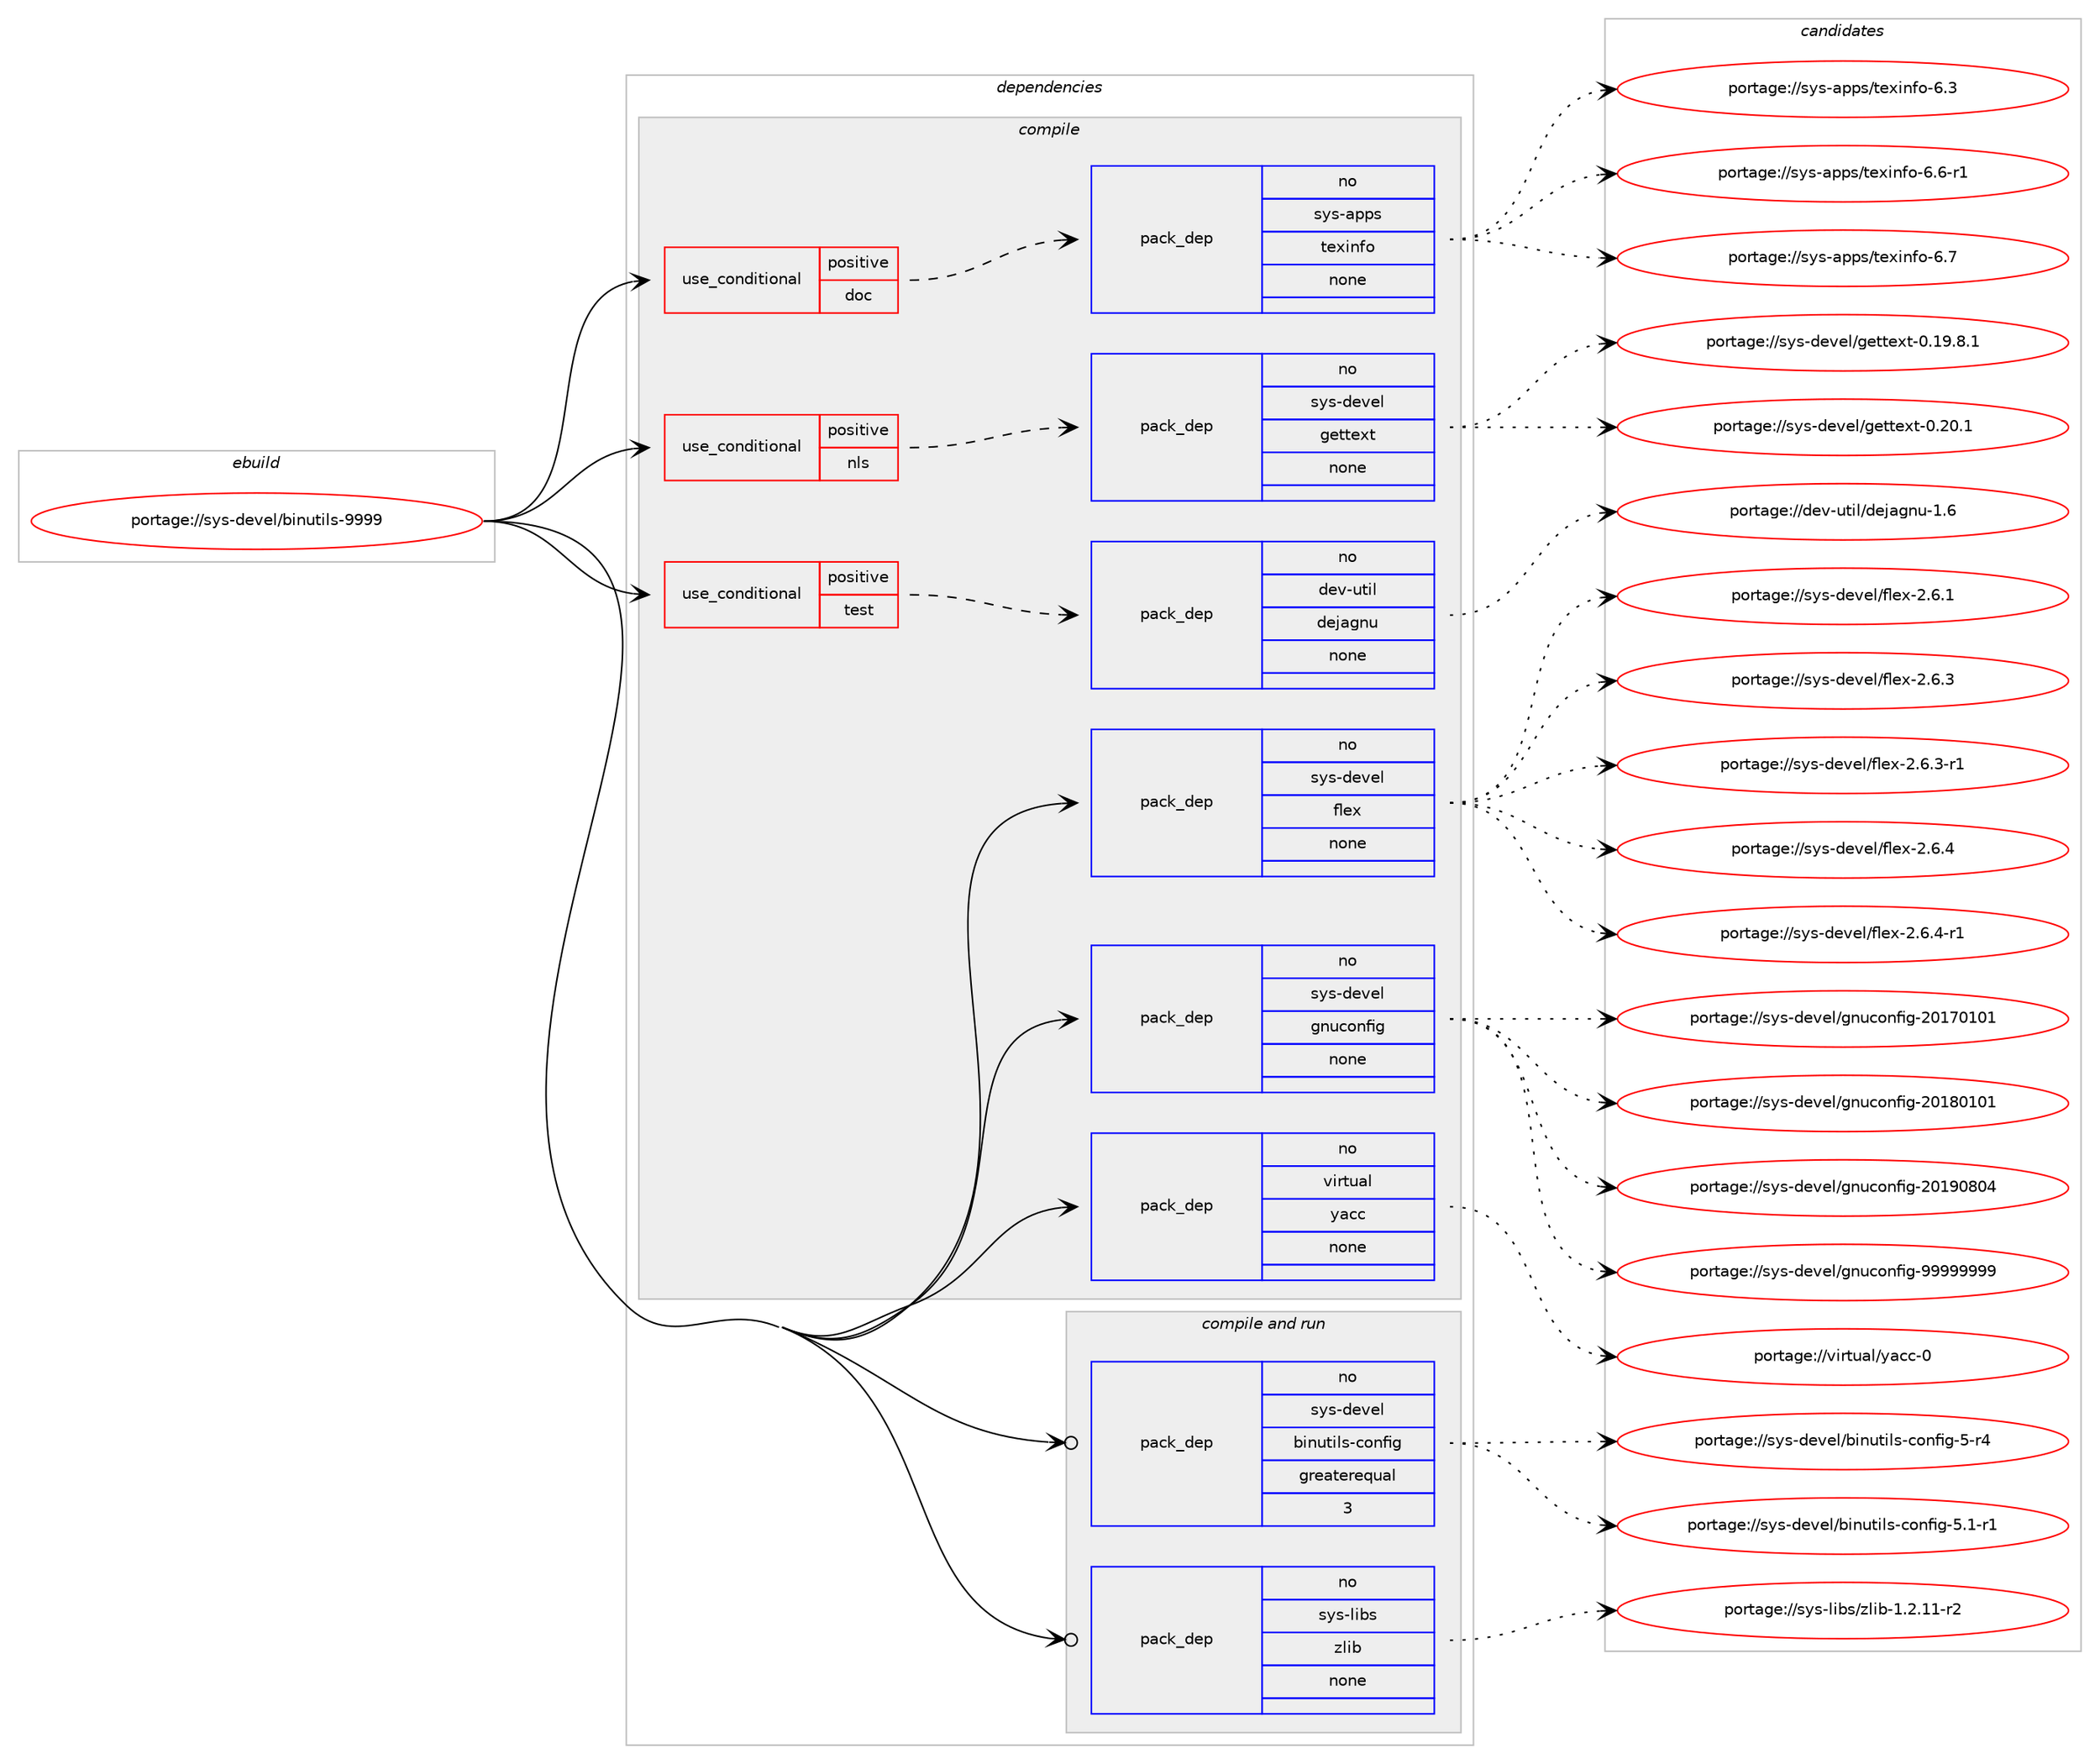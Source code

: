 digraph prolog {

# *************
# Graph options
# *************

newrank=true;
concentrate=true;
compound=true;
graph [rankdir=LR,fontname=Helvetica,fontsize=10,ranksep=1.5];#, ranksep=2.5, nodesep=0.2];
edge  [arrowhead=vee];
node  [fontname=Helvetica,fontsize=10];

# **********
# The ebuild
# **********

subgraph cluster_leftcol {
color=gray;
rank=same;
label=<<i>ebuild</i>>;
id [label="portage://sys-devel/binutils-9999", color=red, width=4, href="../sys-devel/binutils-9999.svg"];
}

# ****************
# The dependencies
# ****************

subgraph cluster_midcol {
color=gray;
label=<<i>dependencies</i>>;
subgraph cluster_compile {
fillcolor="#eeeeee";
style=filled;
label=<<i>compile</i>>;
subgraph cond102118 {
dependency421704 [label=<<TABLE BORDER="0" CELLBORDER="1" CELLSPACING="0" CELLPADDING="4"><TR><TD ROWSPAN="3" CELLPADDING="10">use_conditional</TD></TR><TR><TD>positive</TD></TR><TR><TD>doc</TD></TR></TABLE>>, shape=none, color=red];
subgraph pack312546 {
dependency421705 [label=<<TABLE BORDER="0" CELLBORDER="1" CELLSPACING="0" CELLPADDING="4" WIDTH="220"><TR><TD ROWSPAN="6" CELLPADDING="30">pack_dep</TD></TR><TR><TD WIDTH="110">no</TD></TR><TR><TD>sys-apps</TD></TR><TR><TD>texinfo</TD></TR><TR><TD>none</TD></TR><TR><TD></TD></TR></TABLE>>, shape=none, color=blue];
}
dependency421704:e -> dependency421705:w [weight=20,style="dashed",arrowhead="vee"];
}
id:e -> dependency421704:w [weight=20,style="solid",arrowhead="vee"];
subgraph cond102119 {
dependency421706 [label=<<TABLE BORDER="0" CELLBORDER="1" CELLSPACING="0" CELLPADDING="4"><TR><TD ROWSPAN="3" CELLPADDING="10">use_conditional</TD></TR><TR><TD>positive</TD></TR><TR><TD>nls</TD></TR></TABLE>>, shape=none, color=red];
subgraph pack312547 {
dependency421707 [label=<<TABLE BORDER="0" CELLBORDER="1" CELLSPACING="0" CELLPADDING="4" WIDTH="220"><TR><TD ROWSPAN="6" CELLPADDING="30">pack_dep</TD></TR><TR><TD WIDTH="110">no</TD></TR><TR><TD>sys-devel</TD></TR><TR><TD>gettext</TD></TR><TR><TD>none</TD></TR><TR><TD></TD></TR></TABLE>>, shape=none, color=blue];
}
dependency421706:e -> dependency421707:w [weight=20,style="dashed",arrowhead="vee"];
}
id:e -> dependency421706:w [weight=20,style="solid",arrowhead="vee"];
subgraph cond102120 {
dependency421708 [label=<<TABLE BORDER="0" CELLBORDER="1" CELLSPACING="0" CELLPADDING="4"><TR><TD ROWSPAN="3" CELLPADDING="10">use_conditional</TD></TR><TR><TD>positive</TD></TR><TR><TD>test</TD></TR></TABLE>>, shape=none, color=red];
subgraph pack312548 {
dependency421709 [label=<<TABLE BORDER="0" CELLBORDER="1" CELLSPACING="0" CELLPADDING="4" WIDTH="220"><TR><TD ROWSPAN="6" CELLPADDING="30">pack_dep</TD></TR><TR><TD WIDTH="110">no</TD></TR><TR><TD>dev-util</TD></TR><TR><TD>dejagnu</TD></TR><TR><TD>none</TD></TR><TR><TD></TD></TR></TABLE>>, shape=none, color=blue];
}
dependency421708:e -> dependency421709:w [weight=20,style="dashed",arrowhead="vee"];
}
id:e -> dependency421708:w [weight=20,style="solid",arrowhead="vee"];
subgraph pack312549 {
dependency421710 [label=<<TABLE BORDER="0" CELLBORDER="1" CELLSPACING="0" CELLPADDING="4" WIDTH="220"><TR><TD ROWSPAN="6" CELLPADDING="30">pack_dep</TD></TR><TR><TD WIDTH="110">no</TD></TR><TR><TD>sys-devel</TD></TR><TR><TD>flex</TD></TR><TR><TD>none</TD></TR><TR><TD></TD></TR></TABLE>>, shape=none, color=blue];
}
id:e -> dependency421710:w [weight=20,style="solid",arrowhead="vee"];
subgraph pack312550 {
dependency421711 [label=<<TABLE BORDER="0" CELLBORDER="1" CELLSPACING="0" CELLPADDING="4" WIDTH="220"><TR><TD ROWSPAN="6" CELLPADDING="30">pack_dep</TD></TR><TR><TD WIDTH="110">no</TD></TR><TR><TD>sys-devel</TD></TR><TR><TD>gnuconfig</TD></TR><TR><TD>none</TD></TR><TR><TD></TD></TR></TABLE>>, shape=none, color=blue];
}
id:e -> dependency421711:w [weight=20,style="solid",arrowhead="vee"];
subgraph pack312551 {
dependency421712 [label=<<TABLE BORDER="0" CELLBORDER="1" CELLSPACING="0" CELLPADDING="4" WIDTH="220"><TR><TD ROWSPAN="6" CELLPADDING="30">pack_dep</TD></TR><TR><TD WIDTH="110">no</TD></TR><TR><TD>virtual</TD></TR><TR><TD>yacc</TD></TR><TR><TD>none</TD></TR><TR><TD></TD></TR></TABLE>>, shape=none, color=blue];
}
id:e -> dependency421712:w [weight=20,style="solid",arrowhead="vee"];
}
subgraph cluster_compileandrun {
fillcolor="#eeeeee";
style=filled;
label=<<i>compile and run</i>>;
subgraph pack312552 {
dependency421713 [label=<<TABLE BORDER="0" CELLBORDER="1" CELLSPACING="0" CELLPADDING="4" WIDTH="220"><TR><TD ROWSPAN="6" CELLPADDING="30">pack_dep</TD></TR><TR><TD WIDTH="110">no</TD></TR><TR><TD>sys-devel</TD></TR><TR><TD>binutils-config</TD></TR><TR><TD>greaterequal</TD></TR><TR><TD>3</TD></TR></TABLE>>, shape=none, color=blue];
}
id:e -> dependency421713:w [weight=20,style="solid",arrowhead="odotvee"];
subgraph pack312553 {
dependency421714 [label=<<TABLE BORDER="0" CELLBORDER="1" CELLSPACING="0" CELLPADDING="4" WIDTH="220"><TR><TD ROWSPAN="6" CELLPADDING="30">pack_dep</TD></TR><TR><TD WIDTH="110">no</TD></TR><TR><TD>sys-libs</TD></TR><TR><TD>zlib</TD></TR><TR><TD>none</TD></TR><TR><TD></TD></TR></TABLE>>, shape=none, color=blue];
}
id:e -> dependency421714:w [weight=20,style="solid",arrowhead="odotvee"];
}
subgraph cluster_run {
fillcolor="#eeeeee";
style=filled;
label=<<i>run</i>>;
}
}

# **************
# The candidates
# **************

subgraph cluster_choices {
rank=same;
color=gray;
label=<<i>candidates</i>>;

subgraph choice312546 {
color=black;
nodesep=1;
choiceportage11512111545971121121154711610112010511010211145544651 [label="portage://sys-apps/texinfo-6.3", color=red, width=4,href="../sys-apps/texinfo-6.3.svg"];
choiceportage115121115459711211211547116101120105110102111455446544511449 [label="portage://sys-apps/texinfo-6.6-r1", color=red, width=4,href="../sys-apps/texinfo-6.6-r1.svg"];
choiceportage11512111545971121121154711610112010511010211145544655 [label="portage://sys-apps/texinfo-6.7", color=red, width=4,href="../sys-apps/texinfo-6.7.svg"];
dependency421705:e -> choiceportage11512111545971121121154711610112010511010211145544651:w [style=dotted,weight="100"];
dependency421705:e -> choiceportage115121115459711211211547116101120105110102111455446544511449:w [style=dotted,weight="100"];
dependency421705:e -> choiceportage11512111545971121121154711610112010511010211145544655:w [style=dotted,weight="100"];
}
subgraph choice312547 {
color=black;
nodesep=1;
choiceportage1151211154510010111810110847103101116116101120116454846495746564649 [label="portage://sys-devel/gettext-0.19.8.1", color=red, width=4,href="../sys-devel/gettext-0.19.8.1.svg"];
choiceportage115121115451001011181011084710310111611610112011645484650484649 [label="portage://sys-devel/gettext-0.20.1", color=red, width=4,href="../sys-devel/gettext-0.20.1.svg"];
dependency421707:e -> choiceportage1151211154510010111810110847103101116116101120116454846495746564649:w [style=dotted,weight="100"];
dependency421707:e -> choiceportage115121115451001011181011084710310111611610112011645484650484649:w [style=dotted,weight="100"];
}
subgraph choice312548 {
color=black;
nodesep=1;
choiceportage10010111845117116105108471001011069710311011745494654 [label="portage://dev-util/dejagnu-1.6", color=red, width=4,href="../dev-util/dejagnu-1.6.svg"];
dependency421709:e -> choiceportage10010111845117116105108471001011069710311011745494654:w [style=dotted,weight="100"];
}
subgraph choice312549 {
color=black;
nodesep=1;
choiceportage1151211154510010111810110847102108101120455046544649 [label="portage://sys-devel/flex-2.6.1", color=red, width=4,href="../sys-devel/flex-2.6.1.svg"];
choiceportage1151211154510010111810110847102108101120455046544651 [label="portage://sys-devel/flex-2.6.3", color=red, width=4,href="../sys-devel/flex-2.6.3.svg"];
choiceportage11512111545100101118101108471021081011204550465446514511449 [label="portage://sys-devel/flex-2.6.3-r1", color=red, width=4,href="../sys-devel/flex-2.6.3-r1.svg"];
choiceportage1151211154510010111810110847102108101120455046544652 [label="portage://sys-devel/flex-2.6.4", color=red, width=4,href="../sys-devel/flex-2.6.4.svg"];
choiceportage11512111545100101118101108471021081011204550465446524511449 [label="portage://sys-devel/flex-2.6.4-r1", color=red, width=4,href="../sys-devel/flex-2.6.4-r1.svg"];
dependency421710:e -> choiceportage1151211154510010111810110847102108101120455046544649:w [style=dotted,weight="100"];
dependency421710:e -> choiceportage1151211154510010111810110847102108101120455046544651:w [style=dotted,weight="100"];
dependency421710:e -> choiceportage11512111545100101118101108471021081011204550465446514511449:w [style=dotted,weight="100"];
dependency421710:e -> choiceportage1151211154510010111810110847102108101120455046544652:w [style=dotted,weight="100"];
dependency421710:e -> choiceportage11512111545100101118101108471021081011204550465446524511449:w [style=dotted,weight="100"];
}
subgraph choice312550 {
color=black;
nodesep=1;
choiceportage115121115451001011181011084710311011799111110102105103455048495548494849 [label="portage://sys-devel/gnuconfig-20170101", color=red, width=4,href="../sys-devel/gnuconfig-20170101.svg"];
choiceportage115121115451001011181011084710311011799111110102105103455048495648494849 [label="portage://sys-devel/gnuconfig-20180101", color=red, width=4,href="../sys-devel/gnuconfig-20180101.svg"];
choiceportage115121115451001011181011084710311011799111110102105103455048495748564852 [label="portage://sys-devel/gnuconfig-20190804", color=red, width=4,href="../sys-devel/gnuconfig-20190804.svg"];
choiceportage115121115451001011181011084710311011799111110102105103455757575757575757 [label="portage://sys-devel/gnuconfig-99999999", color=red, width=4,href="../sys-devel/gnuconfig-99999999.svg"];
dependency421711:e -> choiceportage115121115451001011181011084710311011799111110102105103455048495548494849:w [style=dotted,weight="100"];
dependency421711:e -> choiceportage115121115451001011181011084710311011799111110102105103455048495648494849:w [style=dotted,weight="100"];
dependency421711:e -> choiceportage115121115451001011181011084710311011799111110102105103455048495748564852:w [style=dotted,weight="100"];
dependency421711:e -> choiceportage115121115451001011181011084710311011799111110102105103455757575757575757:w [style=dotted,weight="100"];
}
subgraph choice312551 {
color=black;
nodesep=1;
choiceportage11810511411611797108471219799994548 [label="portage://virtual/yacc-0", color=red, width=4,href="../virtual/yacc-0.svg"];
dependency421712:e -> choiceportage11810511411611797108471219799994548:w [style=dotted,weight="100"];
}
subgraph choice312552 {
color=black;
nodesep=1;
choiceportage115121115451001011181011084798105110117116105108115459911111010210510345534511452 [label="portage://sys-devel/binutils-config-5-r4", color=red, width=4,href="../sys-devel/binutils-config-5-r4.svg"];
choiceportage1151211154510010111810110847981051101171161051081154599111110102105103455346494511449 [label="portage://sys-devel/binutils-config-5.1-r1", color=red, width=4,href="../sys-devel/binutils-config-5.1-r1.svg"];
dependency421713:e -> choiceportage115121115451001011181011084798105110117116105108115459911111010210510345534511452:w [style=dotted,weight="100"];
dependency421713:e -> choiceportage1151211154510010111810110847981051101171161051081154599111110102105103455346494511449:w [style=dotted,weight="100"];
}
subgraph choice312553 {
color=black;
nodesep=1;
choiceportage11512111545108105981154712210810598454946504649494511450 [label="portage://sys-libs/zlib-1.2.11-r2", color=red, width=4,href="../sys-libs/zlib-1.2.11-r2.svg"];
dependency421714:e -> choiceportage11512111545108105981154712210810598454946504649494511450:w [style=dotted,weight="100"];
}
}

}
